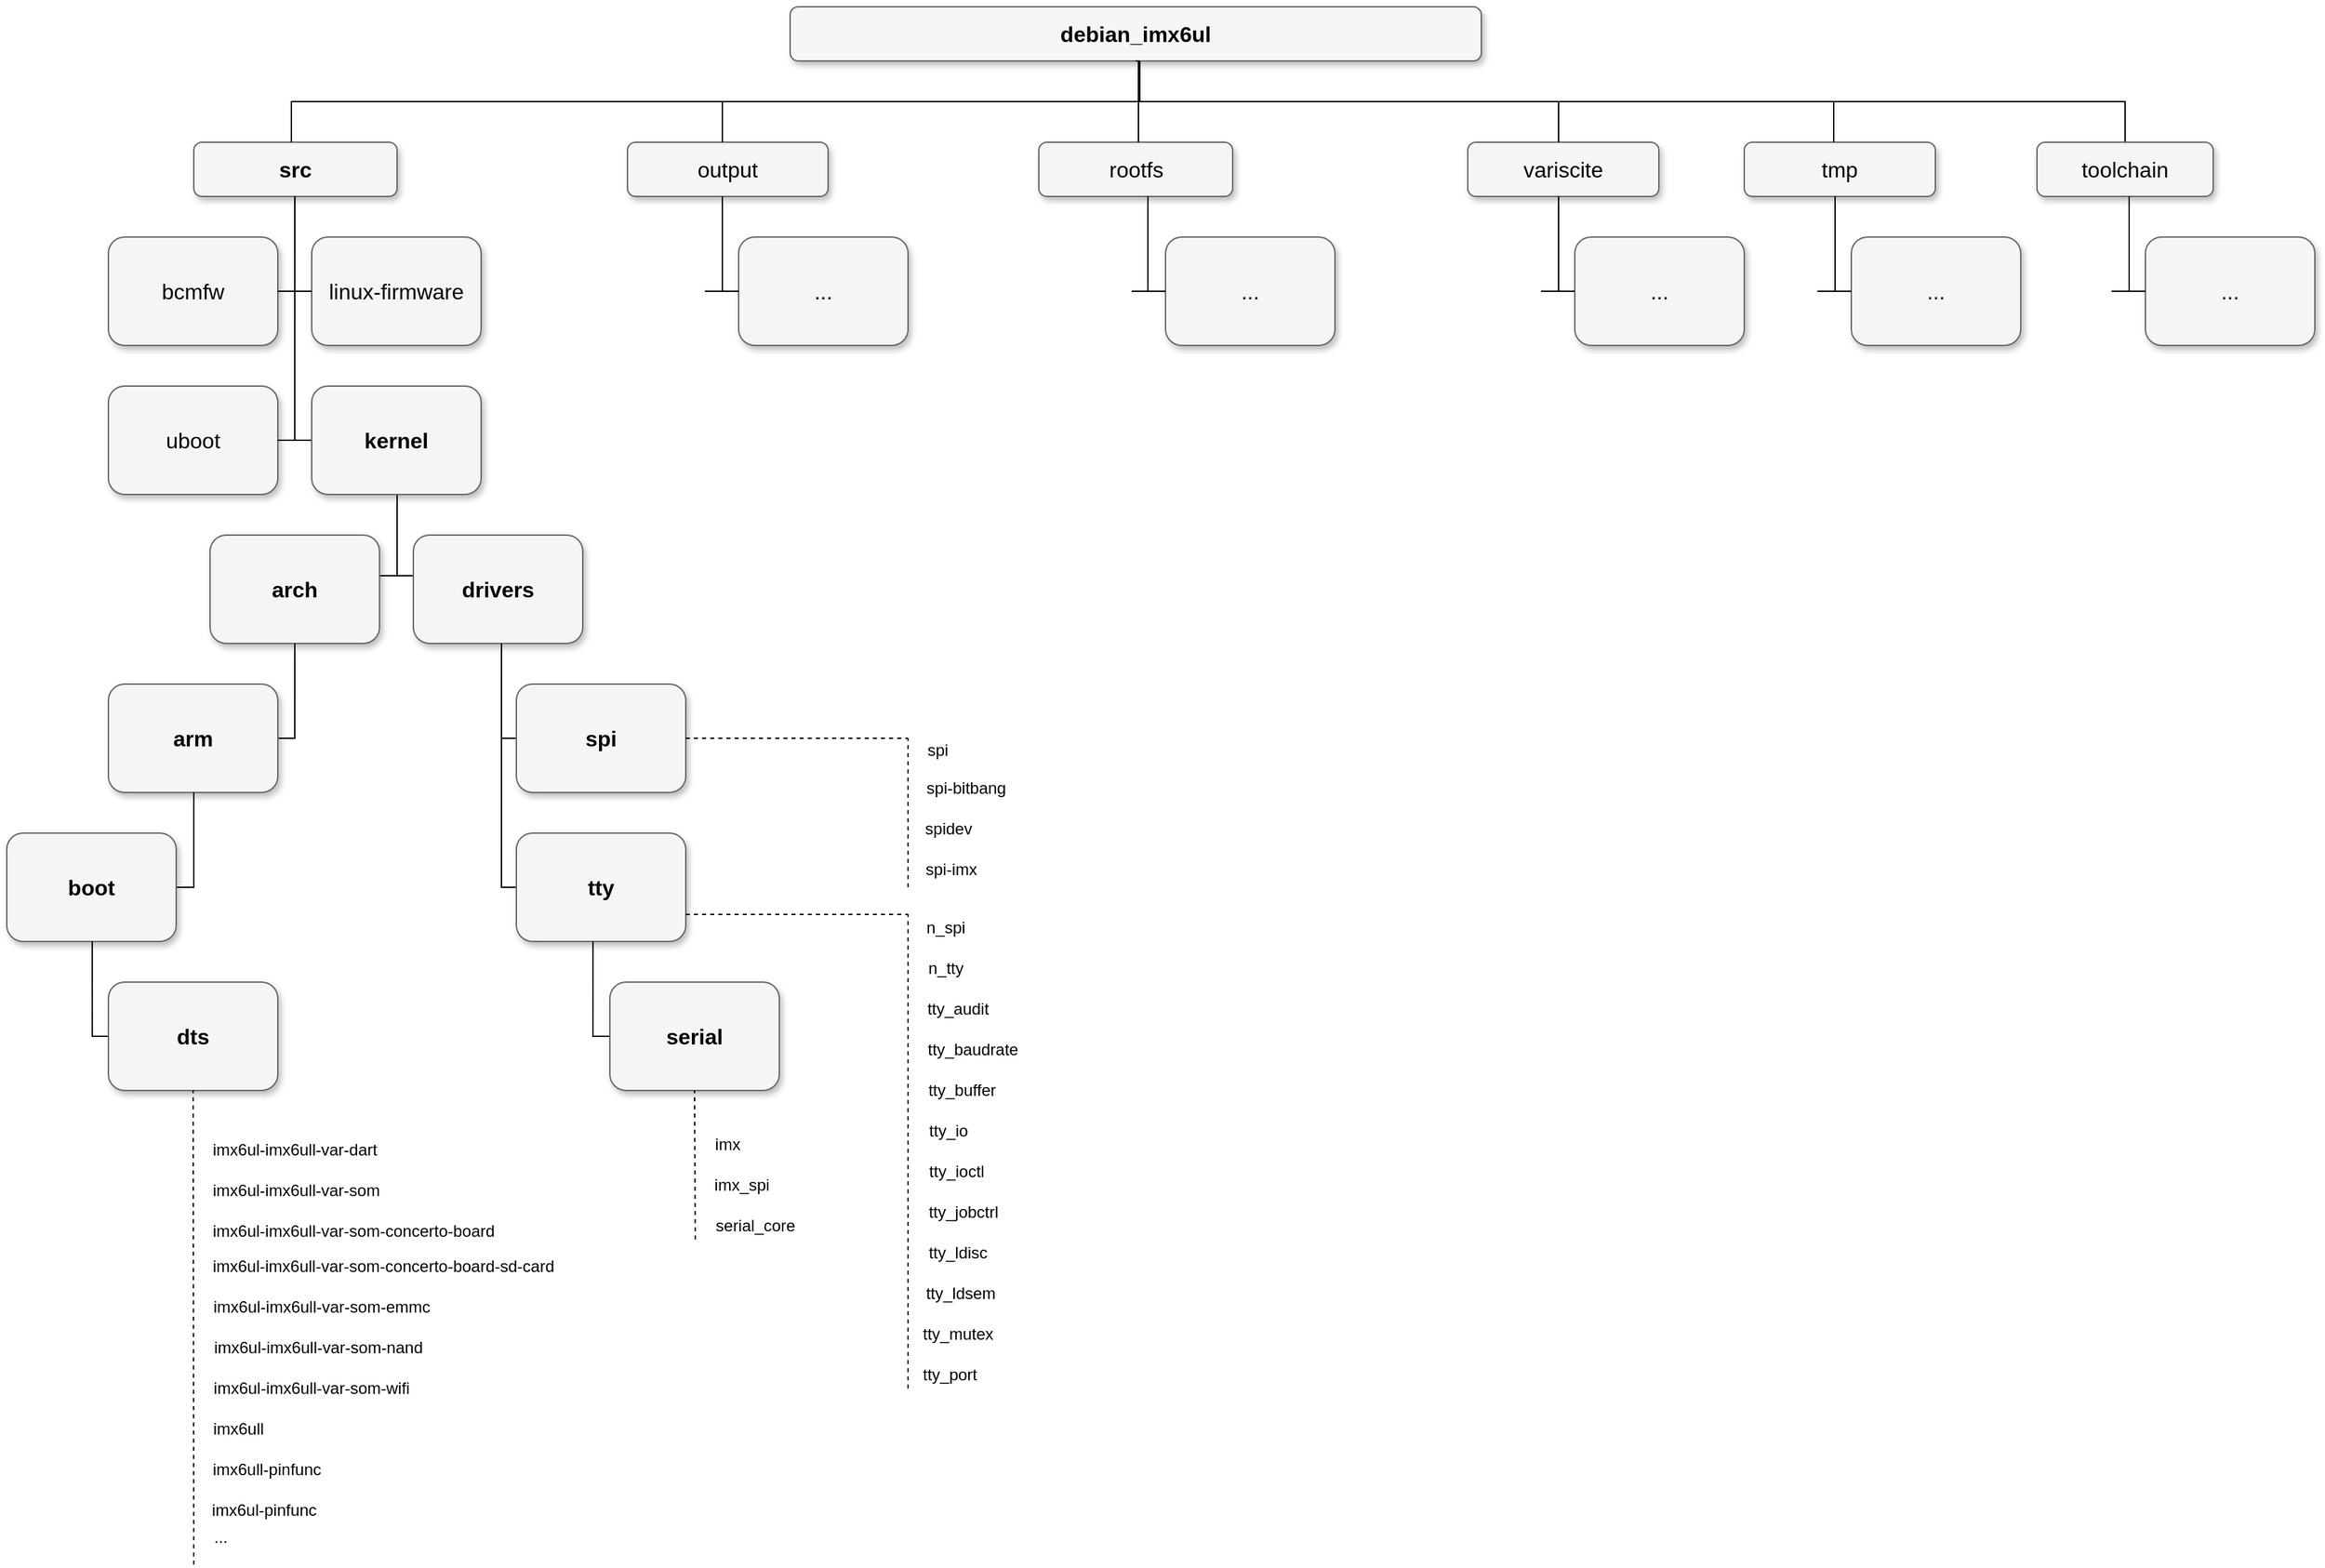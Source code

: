 <mxfile version="14.1.8" type="device"><diagram name="Struc" id="b98fa263-6416-c6ec-5b7d-78bf54ef71d0"><mxGraphModel dx="1422" dy="942" grid="1" gridSize="10" guides="1" tooltips="1" connect="1" arrows="1" fold="1" page="1" pageScale="1.5" pageWidth="1169" pageHeight="826" background="#ffffff" math="0" shadow="0"><root><mxCell id="0" style=";html=1;"/><mxCell id="1" style=";html=1;" parent="0"/><mxCell id="zqQOqbsOiSPe8MTPVGYq-23" style="edgeStyle=orthogonalEdgeStyle;rounded=0;orthogonalLoop=1;jettySize=auto;html=1;exitX=0.5;exitY=1;exitDx=0;exitDy=0;entryX=0.5;entryY=0;entryDx=0;entryDy=0;endArrow=none;endFill=0;" parent="1" source="303ed1de8c2c98b4-4" target="zqQOqbsOiSPe8MTPVGYq-1" edge="1"><mxGeometry relative="1" as="geometry"><Array as="points"><mxPoint x="850" y="110"/><mxPoint x="850" y="140"/><mxPoint x="1578" y="140"/></Array></mxGeometry></mxCell><mxCell id="303ed1de8c2c98b4-4" value="&lt;b&gt;debian_imx6ul&lt;/b&gt;" style="whiteSpace=wrap;html=1;rounded=1;shadow=1;strokeWidth=1;fontSize=16;align=center;fillColor=#f5f5f5;strokeColor=#666666;" parent="1" vertex="1"><mxGeometry x="593" y="70" width="510" height="40" as="geometry"/></mxCell><mxCell id="303ed1de8c2c98b4-5" value="output" style="whiteSpace=wrap;html=1;rounded=1;shadow=1;strokeWidth=1;fontSize=16;align=center;fillColor=#f5f5f5;strokeColor=#666666;" parent="1" vertex="1"><mxGeometry x="473" y="170" width="148" height="40" as="geometry"/></mxCell><mxCell id="303ed1de8c2c98b4-6" value="rootfs" style="whiteSpace=wrap;html=1;rounded=1;shadow=1;strokeWidth=1;fontSize=16;align=center;fillColor=#f5f5f5;strokeColor=#666666;" parent="1" vertex="1"><mxGeometry x="776.5" y="170" width="143" height="40" as="geometry"/></mxCell><mxCell id="303ed1de8c2c98b4-7" value="&lt;b&gt;src&lt;/b&gt;" style="whiteSpace=wrap;html=1;rounded=1;shadow=1;strokeWidth=1;fontSize=16;align=center;fillColor=#f5f5f5;strokeColor=#666666;" parent="1" vertex="1"><mxGeometry x="153" y="170" width="150" height="40" as="geometry"/></mxCell><mxCell id="303ed1de8c2c98b4-8" value="variscite" style="whiteSpace=wrap;html=1;rounded=1;shadow=1;strokeWidth=1;fontSize=16;align=center;fillColor=#f5f5f5;strokeColor=#666666;" parent="1" vertex="1"><mxGeometry x="1093" y="170" width="141" height="40" as="geometry"/></mxCell><mxCell id="303ed1de8c2c98b4-9" value="tmp" style="whiteSpace=wrap;html=1;rounded=1;shadow=1;strokeWidth=1;fontSize=16;align=center;fillColor=#f5f5f5;strokeColor=#666666;" parent="1" vertex="1"><mxGeometry x="1297" y="170" width="141" height="40" as="geometry"/></mxCell><mxCell id="303ed1de8c2c98b4-12" value="..." style="whiteSpace=wrap;html=1;rounded=1;shadow=1;strokeWidth=1;fontSize=16;align=center;fillColor=#f5f5f5;strokeColor=#666666;" parent="1" vertex="1"><mxGeometry x="555" y="240" width="125" height="80" as="geometry"/></mxCell><mxCell id="303ed1de8c2c98b4-14" value="&lt;span&gt;...&lt;/span&gt;" style="whiteSpace=wrap;html=1;rounded=1;shadow=1;strokeWidth=1;fontSize=16;align=center;fillColor=#f5f5f5;strokeColor=#666666;" parent="1" vertex="1"><mxGeometry x="870" y="240" width="125" height="80" as="geometry"/></mxCell><mxCell id="303ed1de8c2c98b4-18" value="..." style="whiteSpace=wrap;html=1;rounded=1;shadow=1;strokeWidth=1;fontSize=16;align=center;fillColor=#f5f5f5;strokeColor=#666666;" parent="1" vertex="1"><mxGeometry x="1172" y="240" width="125" height="80" as="geometry"/></mxCell><mxCell id="303ed1de8c2c98b4-20" value="..." style="whiteSpace=wrap;html=1;rounded=1;shadow=1;strokeWidth=1;fontSize=16;align=center;fillColor=#f5f5f5;strokeColor=#666666;" parent="1" vertex="1"><mxGeometry x="1376" y="240" width="125" height="80" as="geometry"/></mxCell><mxCell id="303ed1de8c2c98b4-80" style="edgeStyle=orthogonalEdgeStyle;html=1;startSize=6;endFill=0;endSize=6;strokeWidth=1;fontSize=16;rounded=0;endArrow=none;" parent="1" source="303ed1de8c2c98b4-4" target="303ed1de8c2c98b4-5" edge="1"><mxGeometry relative="1" as="geometry"><Array as="points"><mxPoint x="851" y="140"/><mxPoint x="543" y="140"/></Array></mxGeometry></mxCell><mxCell id="303ed1de8c2c98b4-81" style="edgeStyle=elbowEdgeStyle;html=1;startSize=6;endFill=0;endSize=6;strokeWidth=1;fontSize=16;rounded=0;endArrow=none;" parent="1" source="303ed1de8c2c98b4-4" target="303ed1de8c2c98b4-6" edge="1"><mxGeometry relative="1" as="geometry"><Array as="points"><mxPoint x="850" y="150"/></Array></mxGeometry></mxCell><mxCell id="303ed1de8c2c98b4-82" style="edgeStyle=orthogonalEdgeStyle;html=1;startSize=6;endFill=0;endSize=6;strokeWidth=1;fontSize=16;rounded=0;endArrow=none;exitX=0.5;exitY=1;" parent="1" source="303ed1de8c2c98b4-4" target="303ed1de8c2c98b4-7" edge="1"><mxGeometry relative="1" as="geometry"><Array as="points"><mxPoint x="850" y="110"/><mxPoint x="850" y="140"/><mxPoint x="225" y="140"/></Array></mxGeometry></mxCell><mxCell id="303ed1de8c2c98b4-83" style="edgeStyle=orthogonalEdgeStyle;html=1;startSize=6;endFill=0;endSize=6;strokeWidth=1;fontSize=16;rounded=0;endArrow=none;" parent="1" source="303ed1de8c2c98b4-4" target="303ed1de8c2c98b4-8" edge="1"><mxGeometry relative="1" as="geometry"><Array as="points"><mxPoint x="850" y="140"/><mxPoint x="1160" y="140"/></Array></mxGeometry></mxCell><mxCell id="303ed1de8c2c98b4-84" style="edgeStyle=orthogonalEdgeStyle;html=1;startSize=6;endFill=0;endSize=6;strokeWidth=1;fontSize=16;rounded=0;endArrow=none;" parent="1" source="303ed1de8c2c98b4-4" target="303ed1de8c2c98b4-9" edge="1"><mxGeometry relative="1" as="geometry"><Array as="points"><mxPoint x="850" y="140"/><mxPoint x="1363" y="140"/></Array></mxGeometry></mxCell><mxCell id="303ed1de8c2c98b4-85" style="edgeStyle=orthogonalEdgeStyle;html=1;startSize=6;endFill=0;endSize=6;strokeWidth=1;fontSize=16;rounded=0;entryX=1;entryY=0.5;endArrow=none;" parent="1" source="303ed1de8c2c98b4-5" edge="1"><mxGeometry relative="1" as="geometry"><Array as="points"><mxPoint x="543" y="280"/></Array><mxPoint x="530" y="280" as="targetPoint"/></mxGeometry></mxCell><mxCell id="303ed1de8c2c98b4-89" style="edgeStyle=orthogonalEdgeStyle;html=1;startSize=6;endFill=0;endSize=6;strokeWidth=1;fontSize=16;rounded=0;entryX=0;entryY=0.5;endArrow=none;" parent="1" source="303ed1de8c2c98b4-5" target="303ed1de8c2c98b4-12" edge="1"><mxGeometry relative="1" as="geometry"><Array as="points"><mxPoint x="543" y="280"/></Array></mxGeometry></mxCell><mxCell id="303ed1de8c2c98b4-92" style="edgeStyle=orthogonalEdgeStyle;html=1;startSize=6;endFill=0;endSize=6;strokeWidth=1;fontSize=16;rounded=0;endArrow=none;entryX=1;entryY=0.5;" parent="1" source="303ed1de8c2c98b4-6" edge="1"><mxGeometry relative="1" as="geometry"><Array as="points"><mxPoint x="857" y="280"/></Array><mxPoint x="845" y="280" as="targetPoint"/></mxGeometry></mxCell><mxCell id="303ed1de8c2c98b4-96" style="edgeStyle=orthogonalEdgeStyle;html=1;startSize=6;endFill=0;endSize=6;strokeWidth=1;fontSize=16;rounded=0;endArrow=none;entryX=0;entryY=0.5;" parent="1" source="303ed1de8c2c98b4-6" target="303ed1de8c2c98b4-14" edge="1"><mxGeometry relative="1" as="geometry"><Array as="points"><mxPoint x="857" y="280"/></Array></mxGeometry></mxCell><mxCell id="303ed1de8c2c98b4-103" style="edgeStyle=orthogonalEdgeStyle;html=1;startSize=6;endFill=0;endSize=6;strokeWidth=1;fontSize=16;rounded=0;endArrow=none;entryX=1;entryY=0.5;" parent="1" source="303ed1de8c2c98b4-8" edge="1"><mxGeometry relative="1" as="geometry"><Array as="points"><mxPoint x="1160" y="280"/></Array><mxPoint x="1147" y="280" as="targetPoint"/></mxGeometry></mxCell><mxCell id="303ed1de8c2c98b4-104" style="edgeStyle=orthogonalEdgeStyle;html=1;startSize=6;endFill=0;endSize=6;strokeWidth=1;fontSize=16;rounded=0;endArrow=none;entryX=0;entryY=0.5;" parent="1" source="303ed1de8c2c98b4-8" target="303ed1de8c2c98b4-18" edge="1"><mxGeometry relative="1" as="geometry"><Array as="points"><mxPoint x="1160" y="280"/></Array></mxGeometry></mxCell><mxCell id="303ed1de8c2c98b4-109" style="edgeStyle=orthogonalEdgeStyle;html=1;startSize=6;endFill=0;endSize=6;strokeWidth=1;fontSize=16;rounded=0;endArrow=none;entryX=1;entryY=0.5;" parent="1" source="303ed1de8c2c98b4-9" edge="1"><mxGeometry relative="1" as="geometry"><Array as="points"><mxPoint x="1364" y="280"/></Array><mxPoint x="1351" y="280" as="targetPoint"/></mxGeometry></mxCell><mxCell id="303ed1de8c2c98b4-114" style="edgeStyle=orthogonalEdgeStyle;html=1;startSize=6;endFill=0;endSize=6;strokeWidth=1;fontSize=16;rounded=0;endArrow=none;entryX=0;entryY=0.5;" parent="1" source="303ed1de8c2c98b4-9" target="303ed1de8c2c98b4-20" edge="1"><mxGeometry relative="1" as="geometry"><Array as="points"><mxPoint x="1364" y="280"/></Array></mxGeometry></mxCell><mxCell id="zqQOqbsOiSPe8MTPVGYq-1" value="toolchain" style="whiteSpace=wrap;html=1;rounded=1;shadow=1;strokeWidth=1;fontSize=16;align=center;fillColor=#f5f5f5;strokeColor=#666666;" parent="1" vertex="1"><mxGeometry x="1513" y="170" width="130" height="40" as="geometry"/></mxCell><mxCell id="zqQOqbsOiSPe8MTPVGYq-3" value="..." style="whiteSpace=wrap;html=1;rounded=1;shadow=1;strokeWidth=1;fontSize=16;align=center;fillColor=#f5f5f5;strokeColor=#666666;" parent="1" vertex="1"><mxGeometry x="1593" y="240" width="125" height="80" as="geometry"/></mxCell><mxCell id="zqQOqbsOiSPe8MTPVGYq-12" style="edgeStyle=orthogonalEdgeStyle;html=1;startSize=6;endFill=0;endSize=6;strokeWidth=1;fontSize=16;rounded=0;endArrow=none;entryX=1;entryY=0.5;" parent="1" source="zqQOqbsOiSPe8MTPVGYq-1" edge="1"><mxGeometry relative="1" as="geometry"><Array as="points"><mxPoint x="1581" y="280"/></Array><mxPoint x="1568.0" y="280" as="targetPoint"/></mxGeometry></mxCell><mxCell id="zqQOqbsOiSPe8MTPVGYq-17" style="edgeStyle=orthogonalEdgeStyle;html=1;startSize=6;endFill=0;endSize=6;strokeWidth=1;fontSize=16;rounded=0;endArrow=none;entryX=0;entryY=0.5;" parent="1" source="zqQOqbsOiSPe8MTPVGYq-1" target="zqQOqbsOiSPe8MTPVGYq-3" edge="1"><mxGeometry relative="1" as="geometry"><Array as="points"><mxPoint x="1581" y="280"/></Array></mxGeometry></mxCell><mxCell id="zqQOqbsOiSPe8MTPVGYq-24" value="bcmfw" style="whiteSpace=wrap;html=1;rounded=1;shadow=1;strokeWidth=1;fontSize=16;align=center;fillColor=#f5f5f5;strokeColor=#666666;" parent="1" vertex="1"><mxGeometry x="90" y="240" width="125" height="80" as="geometry"/></mxCell><mxCell id="zqQOqbsOiSPe8MTPVGYq-25" value="linux-firmware" style="whiteSpace=wrap;html=1;rounded=1;shadow=1;strokeWidth=1;fontSize=16;align=center;fillColor=#f5f5f5;strokeColor=#666666;" parent="1" vertex="1"><mxGeometry x="240" y="240" width="125" height="80" as="geometry"/></mxCell><mxCell id="zqQOqbsOiSPe8MTPVGYq-26" value="uboot" style="whiteSpace=wrap;html=1;rounded=1;shadow=1;strokeWidth=1;fontSize=16;align=center;fillColor=#f5f5f5;strokeColor=#666666;" parent="1" vertex="1"><mxGeometry x="90" y="350" width="125" height="80" as="geometry"/></mxCell><mxCell id="zqQOqbsOiSPe8MTPVGYq-28" style="edgeStyle=orthogonalEdgeStyle;html=1;startSize=6;endFill=0;endSize=6;strokeWidth=1;fontSize=16;rounded=0;endArrow=none;entryX=1;entryY=0.5;" parent="1" target="zqQOqbsOiSPe8MTPVGYq-24" edge="1"><mxGeometry relative="1" as="geometry"><Array as="points"><mxPoint x="228" y="280"/></Array><mxPoint x="227.529" y="210" as="sourcePoint"/></mxGeometry></mxCell><mxCell id="zqQOqbsOiSPe8MTPVGYq-29" style="edgeStyle=orthogonalEdgeStyle;html=1;startSize=6;endFill=0;endSize=6;strokeWidth=1;fontSize=16;rounded=0;endArrow=none;entryX=1;entryY=0.5;" parent="1" target="zqQOqbsOiSPe8MTPVGYq-26" edge="1"><mxGeometry relative="1" as="geometry"><Array as="points"><mxPoint x="228" y="390"/></Array><mxPoint x="227.529" y="210" as="sourcePoint"/></mxGeometry></mxCell><mxCell id="zqQOqbsOiSPe8MTPVGYq-30" style="edgeStyle=orthogonalEdgeStyle;html=1;startSize=6;endFill=0;endSize=6;strokeWidth=1;fontSize=16;rounded=0;endArrow=none;entryX=0;entryY=0.5;" parent="1" target="zqQOqbsOiSPe8MTPVGYq-25" edge="1"><mxGeometry relative="1" as="geometry"><Array as="points"><mxPoint x="228" y="280"/></Array><mxPoint x="227.529" y="210" as="sourcePoint"/></mxGeometry></mxCell><mxCell id="zqQOqbsOiSPe8MTPVGYq-31" style="edgeStyle=orthogonalEdgeStyle;html=1;startSize=6;endFill=0;endSize=6;strokeWidth=1;fontSize=16;rounded=0;endArrow=none;entryX=0;entryY=0.5;" parent="1" target="zqQOqbsOiSPe8MTPVGYq-27" edge="1"><mxGeometry relative="1" as="geometry"><Array as="points"><mxPoint x="228" y="390"/></Array><mxPoint x="227.529" y="210" as="sourcePoint"/></mxGeometry></mxCell><mxCell id="zqQOqbsOiSPe8MTPVGYq-33" style="edgeStyle=orthogonalEdgeStyle;html=1;startSize=6;endFill=0;endSize=6;strokeWidth=1;fontSize=16;rounded=0;entryX=0;entryY=0.5;endArrow=none;" parent="1" edge="1"><mxGeometry relative="1" as="geometry"><Array as="points"><mxPoint x="302.94" y="490"/></Array><mxPoint x="302.999" y="420" as="sourcePoint"/><mxPoint x="314.94" y="490" as="targetPoint"/></mxGeometry></mxCell><mxCell id="NYhKtiBVcnJENescUPs9-1" value="&lt;b&gt;arch&lt;/b&gt;" style="whiteSpace=wrap;html=1;rounded=1;shadow=1;strokeWidth=1;fontSize=16;align=center;fillColor=#f5f5f5;strokeColor=#666666;" parent="1" vertex="1"><mxGeometry x="165" y="460" width="125" height="80" as="geometry"/></mxCell><mxCell id="NYhKtiBVcnJENescUPs9-2" value="&lt;b&gt;drivers&lt;/b&gt;" style="whiteSpace=wrap;html=1;rounded=1;shadow=1;strokeWidth=1;fontSize=16;align=center;fillColor=#f5f5f5;strokeColor=#666666;" parent="1" vertex="1"><mxGeometry x="315" y="460" width="125" height="80" as="geometry"/></mxCell><mxCell id="NYhKtiBVcnJENescUPs9-3" style="edgeStyle=orthogonalEdgeStyle;html=1;startSize=6;endFill=0;endSize=6;strokeWidth=1;fontSize=16;rounded=0;endArrow=none;entryX=1;entryY=0.5;" parent="1" edge="1"><mxGeometry relative="1" as="geometry"><Array as="points"><mxPoint x="303.47" y="490"/></Array><mxPoint x="302.999" y="420" as="sourcePoint"/><mxPoint x="290.47" y="490" as="targetPoint"/></mxGeometry></mxCell><mxCell id="zqQOqbsOiSPe8MTPVGYq-27" value="&lt;b&gt;kernel&lt;/b&gt;" style="whiteSpace=wrap;html=1;rounded=1;shadow=1;strokeWidth=1;fontSize=16;align=center;fillColor=#f5f5f5;strokeColor=#666666;" parent="1" vertex="1"><mxGeometry x="240" y="350" width="125" height="80" as="geometry"/></mxCell><mxCell id="NYhKtiBVcnJENescUPs9-4" style="edgeStyle=orthogonalEdgeStyle;html=1;startSize=6;endFill=0;endSize=6;strokeWidth=1;fontSize=16;rounded=0;endArrow=none;entryX=1;entryY=0.5;" parent="1" edge="1"><mxGeometry relative="1" as="geometry"><Array as="points"><mxPoint x="228.0" y="610"/></Array><mxPoint x="227.529" y="540" as="sourcePoint"/><mxPoint x="215.0" y="610" as="targetPoint"/></mxGeometry></mxCell><mxCell id="NYhKtiBVcnJENescUPs9-5" value="&lt;b&gt;arm&lt;/b&gt;" style="whiteSpace=wrap;html=1;rounded=1;shadow=1;strokeWidth=1;fontSize=16;align=center;fillColor=#f5f5f5;strokeColor=#666666;" parent="1" vertex="1"><mxGeometry x="90" y="570" width="125" height="80" as="geometry"/></mxCell><mxCell id="NYhKtiBVcnJENescUPs9-6" style="edgeStyle=orthogonalEdgeStyle;html=1;startSize=6;endFill=0;endSize=6;strokeWidth=1;fontSize=16;rounded=0;endArrow=none;entryX=1;entryY=0.5;" parent="1" edge="1"><mxGeometry relative="1" as="geometry"><Array as="points"><mxPoint x="153.47" y="720"/></Array><mxPoint x="152.999" y="650" as="sourcePoint"/><mxPoint x="140.47" y="720" as="targetPoint"/></mxGeometry></mxCell><mxCell id="NYhKtiBVcnJENescUPs9-7" value="&lt;b&gt;boot&lt;/b&gt;" style="whiteSpace=wrap;html=1;rounded=1;shadow=1;strokeWidth=1;fontSize=16;align=center;fillColor=#f5f5f5;strokeColor=#666666;" parent="1" vertex="1"><mxGeometry x="15" y="680" width="125" height="80" as="geometry"/></mxCell><mxCell id="NYhKtiBVcnJENescUPs9-8" style="edgeStyle=orthogonalEdgeStyle;html=1;startSize=6;endFill=0;endSize=6;strokeWidth=1;fontSize=16;rounded=0;entryX=0;entryY=0.5;endArrow=none;" parent="1" edge="1"><mxGeometry relative="1" as="geometry"><Array as="points"><mxPoint x="78" y="830"/></Array><mxPoint x="78.059" y="760" as="sourcePoint"/><mxPoint x="90.0" y="830" as="targetPoint"/></mxGeometry></mxCell><mxCell id="NYhKtiBVcnJENescUPs9-10" value="&lt;b&gt;dts&lt;/b&gt;" style="whiteSpace=wrap;html=1;rounded=1;shadow=1;strokeWidth=1;fontSize=16;align=center;fillColor=#f5f5f5;strokeColor=#666666;" parent="1" vertex="1"><mxGeometry x="90" y="790" width="125" height="80" as="geometry"/></mxCell><mxCell id="NYhKtiBVcnJENescUPs9-11" style="edgeStyle=orthogonalEdgeStyle;html=1;startSize=6;endFill=0;endSize=6;strokeWidth=1;fontSize=16;rounded=0;entryX=0;entryY=0.5;endArrow=none;" parent="1" edge="1"><mxGeometry relative="1" as="geometry"><Array as="points"><mxPoint x="379.94" y="610"/></Array><mxPoint x="379.999" y="540" as="sourcePoint"/><mxPoint x="391.94" y="610" as="targetPoint"/></mxGeometry></mxCell><mxCell id="NYhKtiBVcnJENescUPs9-12" style="edgeStyle=orthogonalEdgeStyle;html=1;startSize=6;endFill=0;endSize=6;strokeWidth=1;fontSize=16;rounded=0;endArrow=none;entryX=0;entryY=0.5;" parent="1" edge="1"><mxGeometry relative="1" as="geometry"><Array as="points"><mxPoint x="380.5" y="720"/></Array><mxPoint x="380.029" y="540" as="sourcePoint"/><mxPoint x="392.5" y="720" as="targetPoint"/></mxGeometry></mxCell><mxCell id="NYhKtiBVcnJENescUPs9-13" value="&lt;b&gt;spi&lt;/b&gt;" style="whiteSpace=wrap;html=1;rounded=1;shadow=1;strokeWidth=1;fontSize=16;align=center;fillColor=#f5f5f5;strokeColor=#666666;" parent="1" vertex="1"><mxGeometry x="391" y="570" width="125" height="80" as="geometry"/></mxCell><mxCell id="NYhKtiBVcnJENescUPs9-14" value="&lt;b&gt;tty&lt;/b&gt;" style="whiteSpace=wrap;html=1;rounded=1;shadow=1;strokeWidth=1;fontSize=16;align=center;fillColor=#f5f5f5;strokeColor=#666666;" parent="1" vertex="1"><mxGeometry x="391" y="680" width="125" height="80" as="geometry"/></mxCell><mxCell id="NYhKtiBVcnJENescUPs9-15" style="edgeStyle=orthogonalEdgeStyle;html=1;startSize=6;endFill=0;endSize=6;strokeWidth=1;fontSize=16;rounded=0;entryX=0;entryY=0.5;endArrow=none;" parent="1" edge="1"><mxGeometry relative="1" as="geometry"><Array as="points"><mxPoint x="447.47" y="830"/></Array><mxPoint x="447.529" y="760" as="sourcePoint"/><mxPoint x="459.47" y="830" as="targetPoint"/></mxGeometry></mxCell><mxCell id="NYhKtiBVcnJENescUPs9-16" value="&lt;b&gt;serial&lt;/b&gt;" style="whiteSpace=wrap;html=1;rounded=1;shadow=1;strokeWidth=1;fontSize=16;align=center;fillColor=#f5f5f5;strokeColor=#666666;" parent="1" vertex="1"><mxGeometry x="460" y="790" width="125" height="80" as="geometry"/></mxCell><mxCell id="NYhKtiBVcnJENescUPs9-17" value="" style="endArrow=none;dashed=1;html=1;entryX=0.5;entryY=1;entryDx=0;entryDy=0;" parent="1" target="NYhKtiBVcnJENescUPs9-10" edge="1"><mxGeometry width="50" height="50" relative="1" as="geometry"><mxPoint x="153" y="1220" as="sourcePoint"/><mxPoint x="177.5" y="950" as="targetPoint"/></mxGeometry></mxCell><mxCell id="NYhKtiBVcnJENescUPs9-18" value="imx6ul-imx6ull-var-dart" style="text;whiteSpace=wrap;html=1;" parent="1" vertex="1"><mxGeometry x="165" y="900" width="150" height="30" as="geometry"/></mxCell><mxCell id="NYhKtiBVcnJENescUPs9-19" value="imx6ul-imx6ull-var-som" style="text;whiteSpace=wrap;html=1;" parent="1" vertex="1"><mxGeometry x="165" y="930" width="150" height="30" as="geometry"/></mxCell><mxCell id="NYhKtiBVcnJENescUPs9-21" value="imx6ul-imx6ull-var-som-concerto-board" style="text;whiteSpace=wrap;html=1;" parent="1" vertex="1"><mxGeometry x="165" y="960" width="230" height="30" as="geometry"/></mxCell><mxCell id="Mri3FTP1sjfLyBKkmH3i-1" value="imx6ul-imx6ull-var-som-concerto-board-sd-card" style="text;html=1;strokeColor=none;fillColor=none;align=center;verticalAlign=middle;whiteSpace=wrap;rounded=0;" vertex="1" parent="1"><mxGeometry x="158" y="990" width="270" height="20" as="geometry"/></mxCell><mxCell id="Mri3FTP1sjfLyBKkmH3i-2" value="imx6ul-imx6ull-var-som-emmc" style="text;html=1;strokeColor=none;fillColor=none;align=center;verticalAlign=middle;whiteSpace=wrap;rounded=0;" vertex="1" parent="1"><mxGeometry x="165" y="1020" width="165" height="20" as="geometry"/></mxCell><mxCell id="Mri3FTP1sjfLyBKkmH3i-3" value="imx6ul-imx6ull-var-som-nand" style="text;html=1;strokeColor=none;fillColor=none;align=center;verticalAlign=middle;whiteSpace=wrap;rounded=0;" vertex="1" parent="1"><mxGeometry x="165" y="1050" width="160" height="20" as="geometry"/></mxCell><mxCell id="Mri3FTP1sjfLyBKkmH3i-4" value="imx6ul-imx6ull-var-som-wifi" style="text;html=1;strokeColor=none;fillColor=none;align=center;verticalAlign=middle;whiteSpace=wrap;rounded=0;" vertex="1" parent="1"><mxGeometry x="165" y="1080" width="150" height="20" as="geometry"/></mxCell><mxCell id="Mri3FTP1sjfLyBKkmH3i-5" value="imx6ull" style="text;html=1;strokeColor=none;fillColor=none;align=center;verticalAlign=middle;whiteSpace=wrap;rounded=0;" vertex="1" parent="1"><mxGeometry x="166" y="1110" width="40" height="20" as="geometry"/></mxCell><mxCell id="Mri3FTP1sjfLyBKkmH3i-6" value="imx6ull-pinfunc" style="text;html=1;strokeColor=none;fillColor=none;align=center;verticalAlign=middle;whiteSpace=wrap;rounded=0;" vertex="1" parent="1"><mxGeometry x="162" y="1140" width="90" height="20" as="geometry"/></mxCell><mxCell id="Mri3FTP1sjfLyBKkmH3i-7" value="imx6ul-pinfunc" style="text;html=1;strokeColor=none;fillColor=none;align=center;verticalAlign=middle;whiteSpace=wrap;rounded=0;" vertex="1" parent="1"><mxGeometry x="165" y="1170" width="80" height="20" as="geometry"/></mxCell><mxCell id="Mri3FTP1sjfLyBKkmH3i-8" value="..." style="text;html=1;strokeColor=none;fillColor=none;align=center;verticalAlign=middle;whiteSpace=wrap;rounded=0;" vertex="1" parent="1"><mxGeometry x="153" y="1190" width="40" height="20" as="geometry"/></mxCell><mxCell id="Mri3FTP1sjfLyBKkmH3i-9" value="" style="endArrow=none;dashed=1;html=1;exitX=1;exitY=0.5;exitDx=0;exitDy=0;" edge="1" parent="1" source="NYhKtiBVcnJENescUPs9-13"><mxGeometry width="50" height="50" relative="1" as="geometry"><mxPoint x="560" y="610" as="sourcePoint"/><mxPoint x="680" y="610" as="targetPoint"/></mxGeometry></mxCell><mxCell id="Mri3FTP1sjfLyBKkmH3i-10" value="" style="endArrow=none;dashed=1;html=1;" edge="1" parent="1"><mxGeometry width="50" height="50" relative="1" as="geometry"><mxPoint x="680" y="720" as="sourcePoint"/><mxPoint x="680" y="610" as="targetPoint"/></mxGeometry></mxCell><mxCell id="Mri3FTP1sjfLyBKkmH3i-11" value="spi" style="text;html=1;strokeColor=none;fillColor=none;align=center;verticalAlign=middle;whiteSpace=wrap;rounded=0;" vertex="1" parent="1"><mxGeometry x="682" y="609" width="40" height="20" as="geometry"/></mxCell><mxCell id="Mri3FTP1sjfLyBKkmH3i-12" value="spi-bitbang" style="text;html=1;strokeColor=none;fillColor=none;align=center;verticalAlign=middle;whiteSpace=wrap;rounded=0;" vertex="1" parent="1"><mxGeometry x="688" y="637" width="70" height="20" as="geometry"/></mxCell><mxCell id="Mri3FTP1sjfLyBKkmH3i-14" value="spidev" style="text;html=1;strokeColor=none;fillColor=none;align=center;verticalAlign=middle;whiteSpace=wrap;rounded=0;" vertex="1" parent="1"><mxGeometry x="690" y="667" width="40" height="20" as="geometry"/></mxCell><mxCell id="Mri3FTP1sjfLyBKkmH3i-15" value="spi-imx" style="text;html=1;strokeColor=none;fillColor=none;align=center;verticalAlign=middle;whiteSpace=wrap;rounded=0;" vertex="1" parent="1"><mxGeometry x="692" y="697" width="40" height="20" as="geometry"/></mxCell><mxCell id="Mri3FTP1sjfLyBKkmH3i-16" value="" style="endArrow=none;dashed=1;html=1;exitX=1;exitY=0.75;exitDx=0;exitDy=0;" edge="1" parent="1" source="NYhKtiBVcnJENescUPs9-14"><mxGeometry width="50" height="50" relative="1" as="geometry"><mxPoint x="700" y="840" as="sourcePoint"/><mxPoint x="680" y="740" as="targetPoint"/></mxGeometry></mxCell><mxCell id="Mri3FTP1sjfLyBKkmH3i-17" value="" style="endArrow=none;dashed=1;html=1;" edge="1" parent="1"><mxGeometry width="50" height="50" relative="1" as="geometry"><mxPoint x="680" y="1090" as="sourcePoint"/><mxPoint x="680" y="740" as="targetPoint"/></mxGeometry></mxCell><mxCell id="Mri3FTP1sjfLyBKkmH3i-18" value="n_spi" style="text;html=1;strokeColor=none;fillColor=none;align=center;verticalAlign=middle;whiteSpace=wrap;rounded=0;" vertex="1" parent="1"><mxGeometry x="688" y="740" width="40" height="20" as="geometry"/></mxCell><mxCell id="Mri3FTP1sjfLyBKkmH3i-19" value="n_tty" style="text;html=1;strokeColor=none;fillColor=none;align=center;verticalAlign=middle;whiteSpace=wrap;rounded=0;" vertex="1" parent="1"><mxGeometry x="688" y="770" width="40" height="20" as="geometry"/></mxCell><mxCell id="Mri3FTP1sjfLyBKkmH3i-20" value="tty_audit" style="text;html=1;strokeColor=none;fillColor=none;align=center;verticalAlign=middle;whiteSpace=wrap;rounded=0;" vertex="1" parent="1"><mxGeometry x="692" y="800" width="50" height="20" as="geometry"/></mxCell><mxCell id="Mri3FTP1sjfLyBKkmH3i-21" value="tty_baudrate" style="text;html=1;strokeColor=none;fillColor=none;align=center;verticalAlign=middle;whiteSpace=wrap;rounded=0;" vertex="1" parent="1"><mxGeometry x="694" y="830" width="68" height="20" as="geometry"/></mxCell><mxCell id="Mri3FTP1sjfLyBKkmH3i-22" value="tty_buffer" style="text;html=1;strokeColor=none;fillColor=none;align=center;verticalAlign=middle;whiteSpace=wrap;rounded=0;" vertex="1" parent="1"><mxGeometry x="694" y="860" width="52" height="20" as="geometry"/></mxCell><mxCell id="Mri3FTP1sjfLyBKkmH3i-23" value="tty_io" style="text;html=1;strokeColor=none;fillColor=none;align=center;verticalAlign=middle;whiteSpace=wrap;rounded=0;" vertex="1" parent="1"><mxGeometry x="690" y="890" width="40" height="20" as="geometry"/></mxCell><mxCell id="Mri3FTP1sjfLyBKkmH3i-24" value="tty_ioctl" style="text;html=1;strokeColor=none;fillColor=none;align=center;verticalAlign=middle;whiteSpace=wrap;rounded=0;" vertex="1" parent="1"><mxGeometry x="696" y="920" width="40" height="20" as="geometry"/></mxCell><mxCell id="Mri3FTP1sjfLyBKkmH3i-25" value="tty_jobctrl" style="text;html=1;strokeColor=none;fillColor=none;align=center;verticalAlign=middle;whiteSpace=wrap;rounded=0;" vertex="1" parent="1"><mxGeometry x="695" y="950" width="52" height="20" as="geometry"/></mxCell><mxCell id="Mri3FTP1sjfLyBKkmH3i-26" value="tty_ldisc" style="text;html=1;strokeColor=none;fillColor=none;align=center;verticalAlign=middle;whiteSpace=wrap;rounded=0;" vertex="1" parent="1"><mxGeometry x="695" y="980" width="44" height="20" as="geometry"/></mxCell><mxCell id="Mri3FTP1sjfLyBKkmH3i-27" value="tty_ldsem" style="text;html=1;strokeColor=none;fillColor=none;align=center;verticalAlign=middle;whiteSpace=wrap;rounded=0;" vertex="1" parent="1"><mxGeometry x="694" y="1010" width="50" height="20" as="geometry"/></mxCell><mxCell id="Mri3FTP1sjfLyBKkmH3i-28" value="tty_mutex" style="text;html=1;strokeColor=none;fillColor=none;align=center;verticalAlign=middle;whiteSpace=wrap;rounded=0;" vertex="1" parent="1"><mxGeometry x="692" y="1040" width="50" height="20" as="geometry"/></mxCell><mxCell id="Mri3FTP1sjfLyBKkmH3i-29" value="tty_port" style="text;html=1;strokeColor=none;fillColor=none;align=center;verticalAlign=middle;whiteSpace=wrap;rounded=0;" vertex="1" parent="1"><mxGeometry x="690" y="1070" width="42" height="20" as="geometry"/></mxCell><mxCell id="Mri3FTP1sjfLyBKkmH3i-30" value="" style="endArrow=none;dashed=1;html=1;entryX=0.5;entryY=1;entryDx=0;entryDy=0;" edge="1" parent="1" target="NYhKtiBVcnJENescUPs9-16"><mxGeometry width="50" height="50" relative="1" as="geometry"><mxPoint x="523" y="980" as="sourcePoint"/><mxPoint x="540" y="930" as="targetPoint"/></mxGeometry></mxCell><mxCell id="Mri3FTP1sjfLyBKkmH3i-31" value="imx" style="text;html=1;strokeColor=none;fillColor=none;align=center;verticalAlign=middle;whiteSpace=wrap;rounded=0;" vertex="1" parent="1"><mxGeometry x="537" y="900" width="20" height="20" as="geometry"/></mxCell><mxCell id="Mri3FTP1sjfLyBKkmH3i-32" value="imx_spi" style="text;html=1;strokeColor=none;fillColor=none;align=center;verticalAlign=middle;whiteSpace=wrap;rounded=0;" vertex="1" parent="1"><mxGeometry x="535" y="930" width="45" height="20" as="geometry"/></mxCell><mxCell id="Mri3FTP1sjfLyBKkmH3i-33" value="serial_core" style="text;html=1;strokeColor=none;fillColor=none;align=center;verticalAlign=middle;whiteSpace=wrap;rounded=0;" vertex="1" parent="1"><mxGeometry x="535" y="960" width="65" height="20" as="geometry"/></mxCell></root></mxGraphModel></diagram></mxfile>